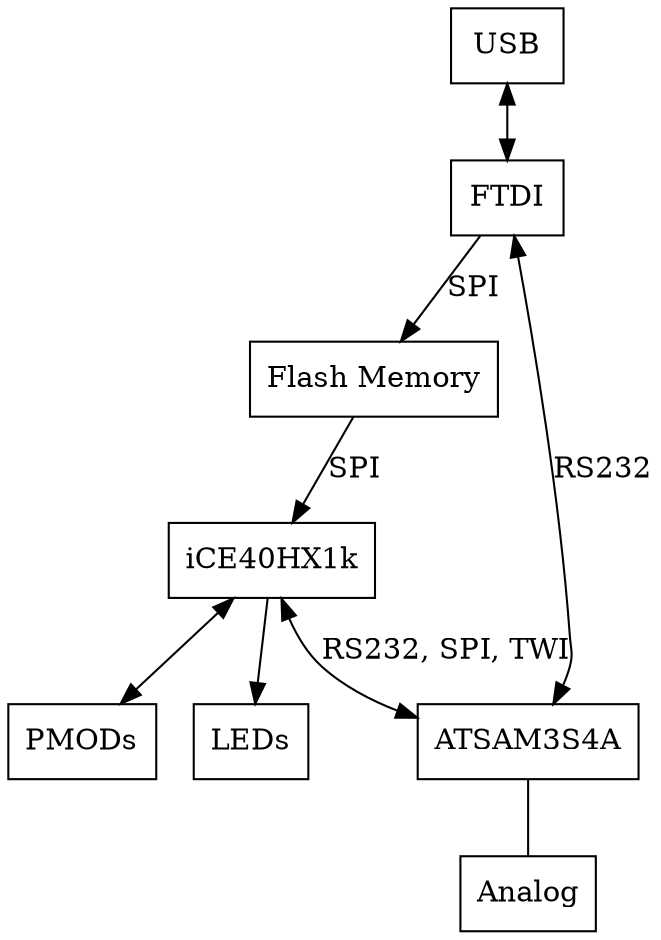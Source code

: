 /* Block design of the TINZ Eval Board. */
/* To view it, install Graphviz and run the command:
   dot -T png -O tinz-block-design.dot */

strict digraph G {
	USB [shape=box]
	USB_Controller [shape=box,label="FTDI"]
	Flash [shape=box, label="Flash Memory"]
	iCE  [shape=box, size="5,6",label="iCE40HX1k"]
	MCU [shape=box,label="ATSAM3S4A"]
	PMODs [shape=box]
	LEDs [shape=box]
	Analog [shape=box]
	USB -> USB_Controller [dir=both]
	USB_Controller -> Flash[label="SPI"]
  Flash -> iCE [label="SPI"]
	USB_Controller -> MCU [label="RS232",dir=both]
  iCE -> MCU [dir=both, label="RS232, SPI, TWI"]
	iCE -> PMODs [dir=both]
	iCE -> LEDs
	MCU -> Analog [arrowhead=none]
}
